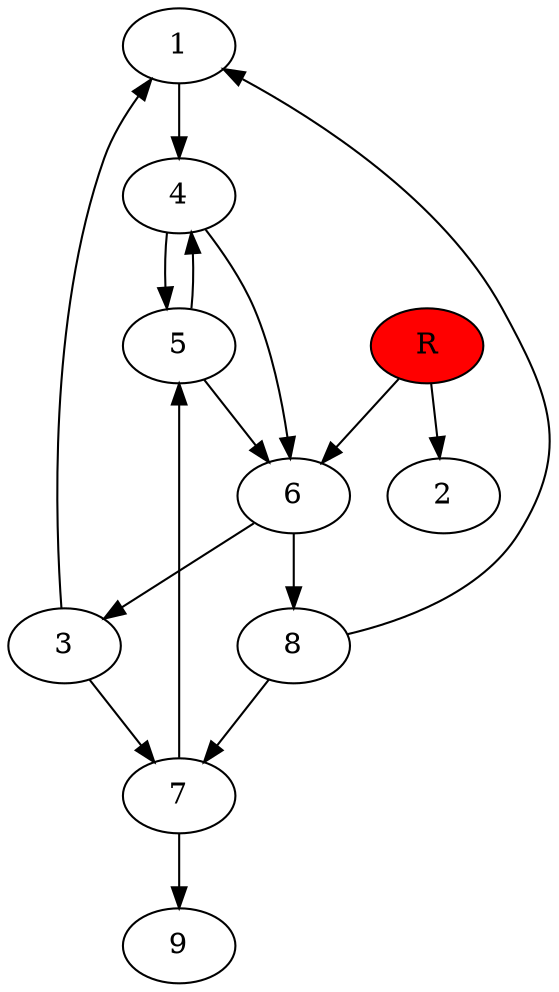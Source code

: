 digraph prb70122 {
	1
	2
	3
	4
	5
	6
	7
	8
	R [fillcolor="#ff0000" style=filled]
	1 -> 4
	3 -> 1
	3 -> 7
	4 -> 5
	4 -> 6
	5 -> 4
	5 -> 6
	6 -> 3
	6 -> 8
	7 -> 5
	7 -> 9
	8 -> 1
	8 -> 7
	R -> 2
	R -> 6
}
